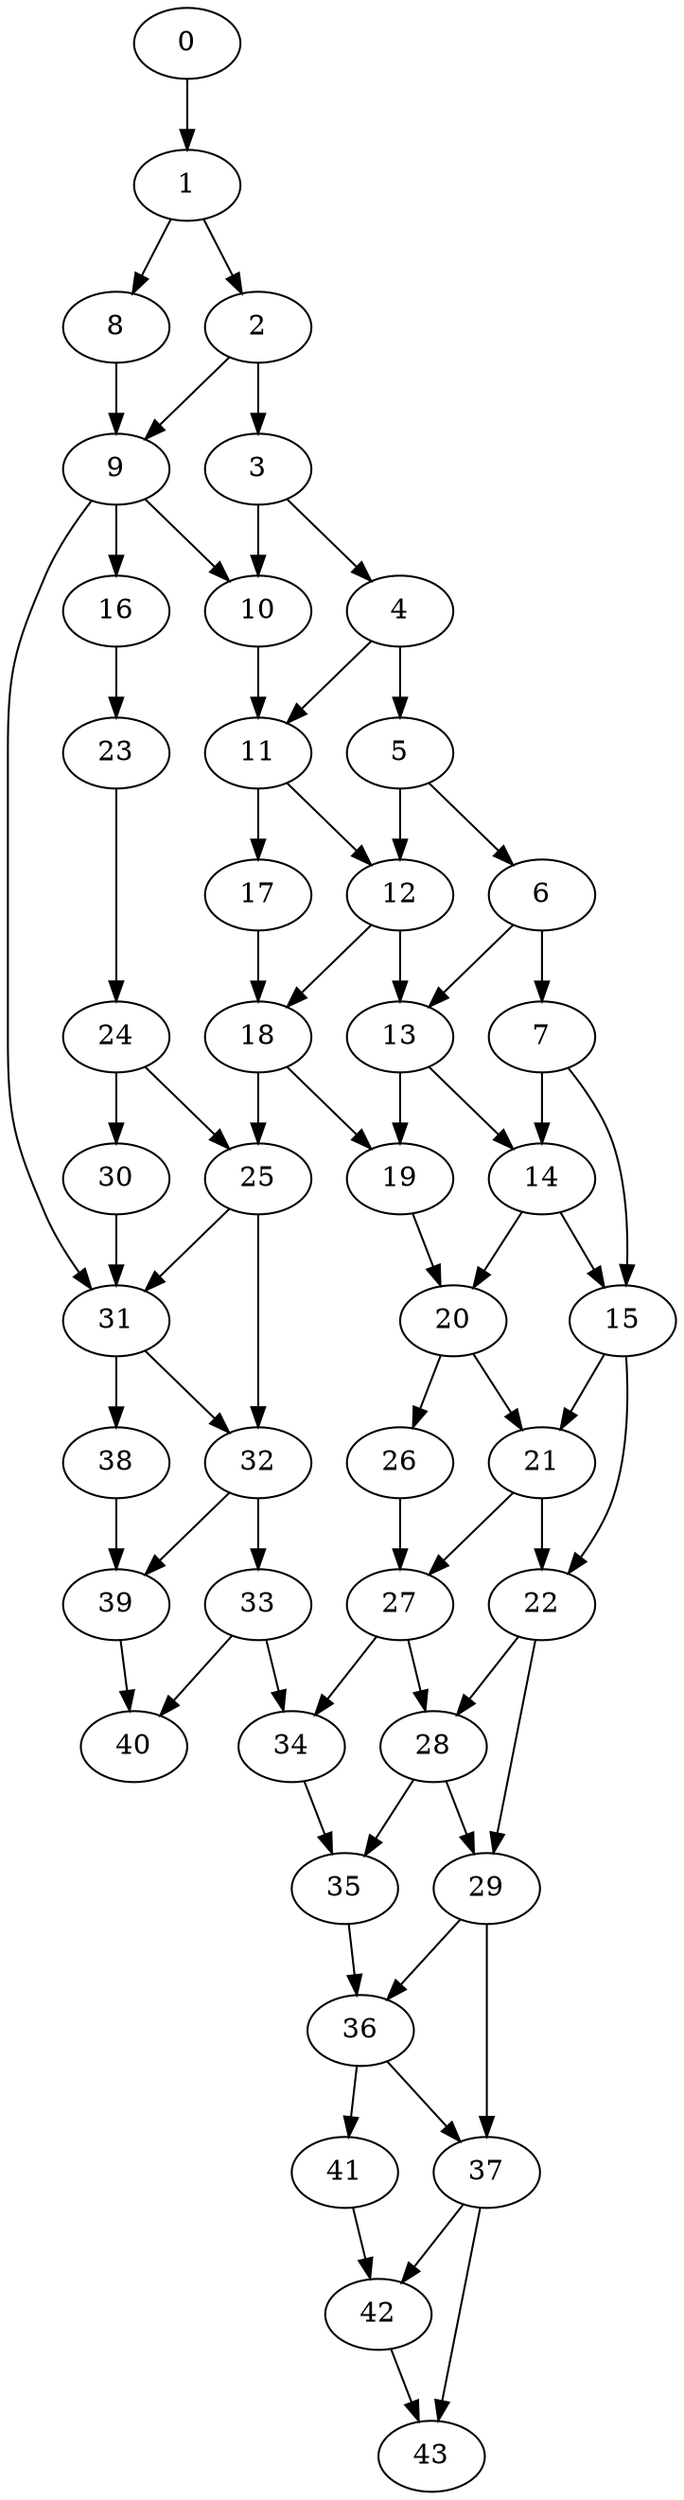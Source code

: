 digraph G {
9 -> 31
0 -> 1 -> 8
1 -> 2 -> 9
2 -> 3 -> 10
3 -> 4 -> 11
4 -> 5 -> 12
5 -> 6 -> 13
6 -> 7 -> 14
7 -> 15
8 -> 9 -> 16
9 -> 10
10 -> 11 -> 17
11 -> 12 -> 18
12 -> 13 -> 19
13 -> 14 -> 20
14 -> 15 -> 21
15 -> 22
16 -> 23
17 -> 18 -> 25
18 -> 19
19 -> 20 -> 26
20 -> 21 -> 27
21 -> 22 -> 28
22 -> 29
23 -> 24 -> 30
24 -> 25 -> 31
25 -> 32
26 -> 27 -> 34
27 -> 28 -> 35
28 -> 29 -> 36
29 -> 37
30 -> 31 -> 38
31 -> 32 -> 39
32 -> 33 -> 40
33 -> 34
34 -> 35
35 -> 36 -> 41
36 -> 37 -> 42
37 -> 43
38 -> 39
39 -> 40
40
41 -> 42
42 -> 43
43}